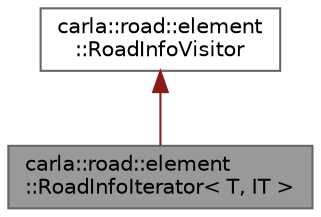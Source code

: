 digraph "carla::road::element::RoadInfoIterator&lt; T, IT &gt;"
{
 // INTERACTIVE_SVG=YES
 // LATEX_PDF_SIZE
  bgcolor="transparent";
  edge [fontname=Helvetica,fontsize=10,labelfontname=Helvetica,labelfontsize=10];
  node [fontname=Helvetica,fontsize=10,shape=box,height=0.2,width=0.4];
  Node1 [id="Node000001",label="carla::road::element\l::RoadInfoIterator\< T, IT \>",height=0.2,width=0.4,color="gray40", fillcolor="grey60", style="filled", fontcolor="black",tooltip=" "];
  Node2 -> Node1 [id="edge1_Node000001_Node000002",dir="back",color="firebrick4",style="solid",tooltip=" "];
  Node2 [id="Node000002",label="carla::road::element\l::RoadInfoVisitor",height=0.2,width=0.4,color="gray40", fillcolor="white", style="filled",URL="$df/d3e/classcarla_1_1road_1_1element_1_1RoadInfoVisitor.html",tooltip=" "];
}
